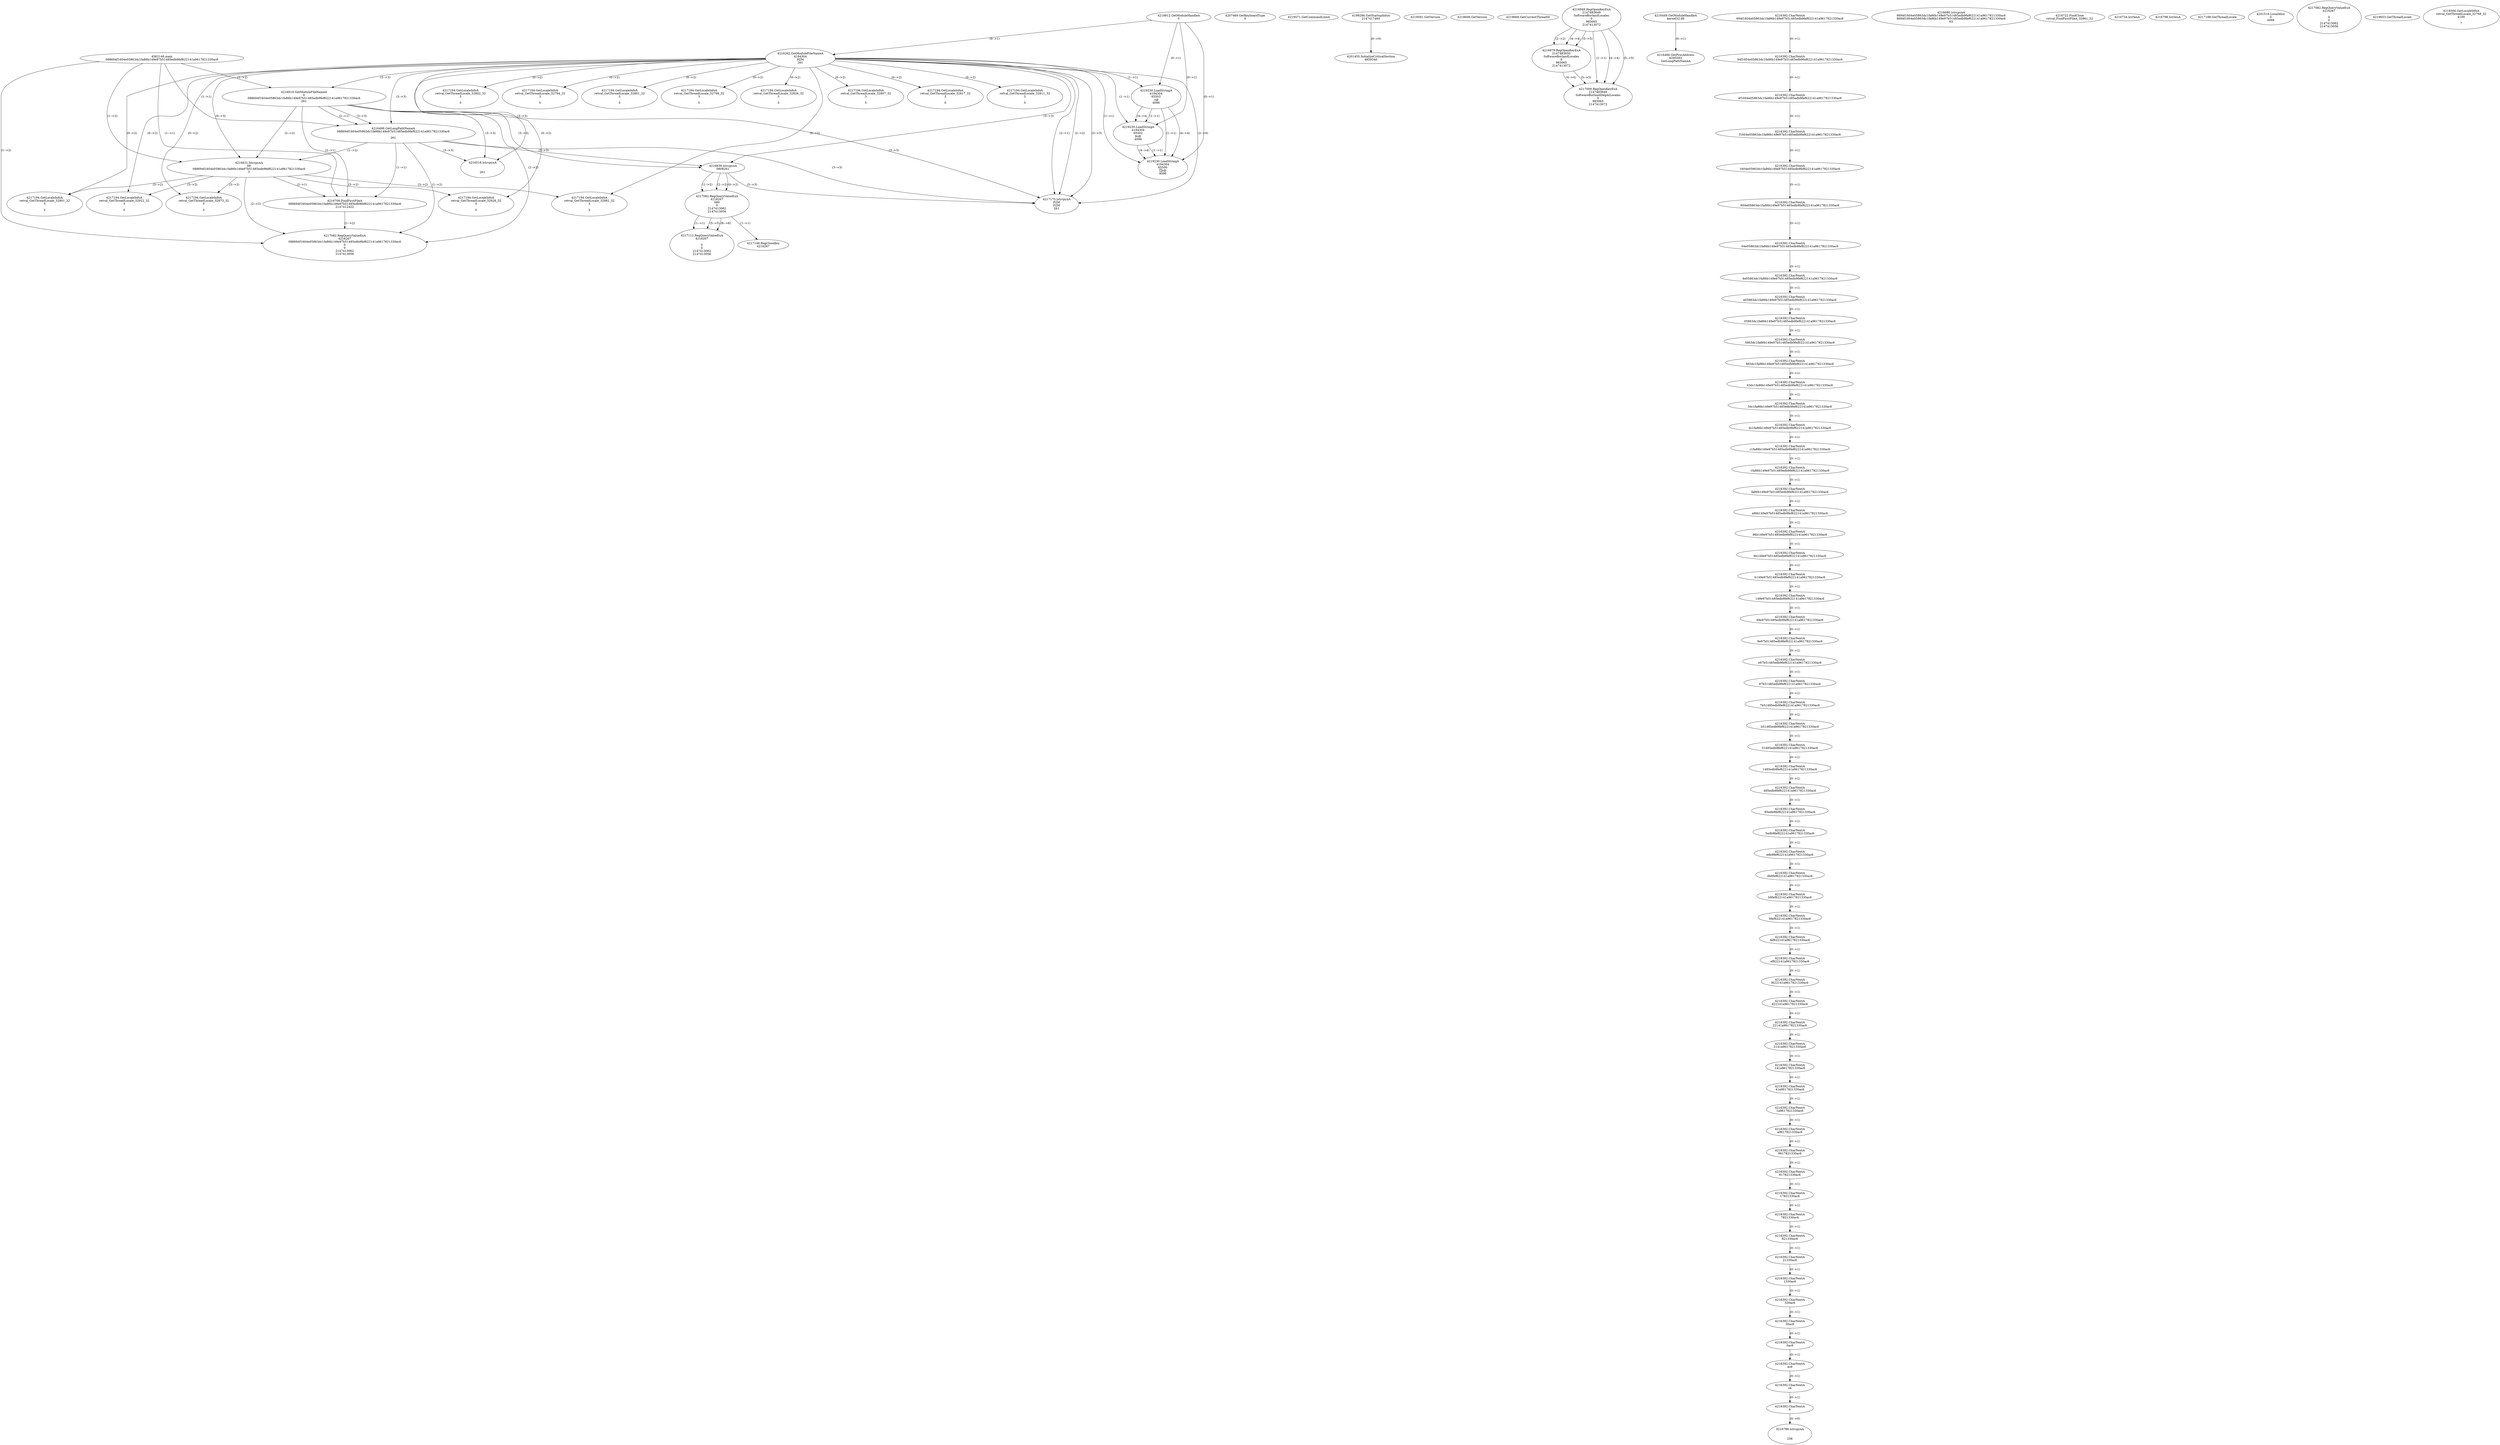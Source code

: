 // Global SCDG with merge call
digraph {
	0 [label="4562148.main
088694f1604e05863dc1fa86b149e97b51485edb9fef622141a9617821330ac6"]
	1 [label="4219912.GetModuleHandleA
0"]
	2 [label="4207469.GetKeyboardType
0"]
	3 [label="4219571.GetCommandLineA
"]
	4 [label="4199286.GetStartupInfoA
2147417460"]
	5 [label="4219591.GetVersion
"]
	6 [label="4219608.GetVersion
"]
	7 [label="4219668.GetCurrentThreadId
"]
	8 [label="4216262.GetModuleFileNameA
4194304
PZM
261"]
	1 -> 8 [label="(0-->1)"]
	9 [label="4216919.GetModuleFileNameA
0
088694f1604e05863dc1fa86b149e97b51485edb9fef622141a9617821330ac6
261"]
	0 -> 9 [label="(1-->2)"]
	8 -> 9 [label="(3-->3)"]
	10 [label="4216949.RegOpenKeyExA
2147483649
Software\Borland\Locales
0
983065
2147413072"]
	11 [label="4216449.GetModuleHandleA
kernel32.dll"]
	12 [label="4216466.GetProcAddress
6295592
GetLongPathNameA"]
	11 -> 12 [label="(0-->1)"]
	13 [label="4216496.GetLongPathNameA
088694f1604e05863dc1fa86b149e97b51485edb9fef622141a9617821330ac6

261"]
	0 -> 13 [label="(1-->1)"]
	9 -> 13 [label="(2-->1)"]
	8 -> 13 [label="(3-->3)"]
	9 -> 13 [label="(3-->3)"]
	14 [label="4216631.lstrcpynA
08
088694f1604e05863dc1fa86b149e97b51485edb9fef622141a9617821330ac6
3"]
	0 -> 14 [label="(1-->2)"]
	9 -> 14 [label="(2-->2)"]
	13 -> 14 [label="(1-->2)"]
	8 -> 14 [label="(0-->3)"]
	15 [label="4216392.CharNextA
694f1604e05863dc1fa86b149e97b51485edb9fef622141a9617821330ac6"]
	16 [label="4216392.CharNextA
94f1604e05863dc1fa86b149e97b51485edb9fef622141a9617821330ac6"]
	15 -> 16 [label="(0-->1)"]
	17 [label="4216392.CharNextA
4f1604e05863dc1fa86b149e97b51485edb9fef622141a9617821330ac6"]
	16 -> 17 [label="(0-->1)"]
	18 [label="4216392.CharNextA
f1604e05863dc1fa86b149e97b51485edb9fef622141a9617821330ac6"]
	17 -> 18 [label="(0-->1)"]
	19 [label="4216392.CharNextA
1604e05863dc1fa86b149e97b51485edb9fef622141a9617821330ac6"]
	18 -> 19 [label="(0-->1)"]
	20 [label="4216392.CharNextA
604e05863dc1fa86b149e97b51485edb9fef622141a9617821330ac6"]
	19 -> 20 [label="(0-->1)"]
	21 [label="4216392.CharNextA
04e05863dc1fa86b149e97b51485edb9fef622141a9617821330ac6"]
	20 -> 21 [label="(0-->1)"]
	22 [label="4216392.CharNextA
4e05863dc1fa86b149e97b51485edb9fef622141a9617821330ac6"]
	21 -> 22 [label="(0-->1)"]
	23 [label="4216392.CharNextA
e05863dc1fa86b149e97b51485edb9fef622141a9617821330ac6"]
	22 -> 23 [label="(0-->1)"]
	24 [label="4216392.CharNextA
05863dc1fa86b149e97b51485edb9fef622141a9617821330ac6"]
	23 -> 24 [label="(0-->1)"]
	25 [label="4216392.CharNextA
5863dc1fa86b149e97b51485edb9fef622141a9617821330ac6"]
	24 -> 25 [label="(0-->1)"]
	26 [label="4216392.CharNextA
863dc1fa86b149e97b51485edb9fef622141a9617821330ac6"]
	25 -> 26 [label="(0-->1)"]
	27 [label="4216392.CharNextA
63dc1fa86b149e97b51485edb9fef622141a9617821330ac6"]
	26 -> 27 [label="(0-->1)"]
	28 [label="4216392.CharNextA
3dc1fa86b149e97b51485edb9fef622141a9617821330ac6"]
	27 -> 28 [label="(0-->1)"]
	29 [label="4216392.CharNextA
dc1fa86b149e97b51485edb9fef622141a9617821330ac6"]
	28 -> 29 [label="(0-->1)"]
	30 [label="4216392.CharNextA
c1fa86b149e97b51485edb9fef622141a9617821330ac6"]
	29 -> 30 [label="(0-->1)"]
	31 [label="4216392.CharNextA
1fa86b149e97b51485edb9fef622141a9617821330ac6"]
	30 -> 31 [label="(0-->1)"]
	32 [label="4216392.CharNextA
fa86b149e97b51485edb9fef622141a9617821330ac6"]
	31 -> 32 [label="(0-->1)"]
	33 [label="4216392.CharNextA
a86b149e97b51485edb9fef622141a9617821330ac6"]
	32 -> 33 [label="(0-->1)"]
	34 [label="4216392.CharNextA
86b149e97b51485edb9fef622141a9617821330ac6"]
	33 -> 34 [label="(0-->1)"]
	35 [label="4216392.CharNextA
6b149e97b51485edb9fef622141a9617821330ac6"]
	34 -> 35 [label="(0-->1)"]
	36 [label="4216392.CharNextA
b149e97b51485edb9fef622141a9617821330ac6"]
	35 -> 36 [label="(0-->1)"]
	37 [label="4216392.CharNextA
149e97b51485edb9fef622141a9617821330ac6"]
	36 -> 37 [label="(0-->1)"]
	38 [label="4216392.CharNextA
49e97b51485edb9fef622141a9617821330ac6"]
	37 -> 38 [label="(0-->1)"]
	39 [label="4216392.CharNextA
9e97b51485edb9fef622141a9617821330ac6"]
	38 -> 39 [label="(0-->1)"]
	40 [label="4216392.CharNextA
e97b51485edb9fef622141a9617821330ac6"]
	39 -> 40 [label="(0-->1)"]
	41 [label="4216392.CharNextA
97b51485edb9fef622141a9617821330ac6"]
	40 -> 41 [label="(0-->1)"]
	42 [label="4216392.CharNextA
7b51485edb9fef622141a9617821330ac6"]
	41 -> 42 [label="(0-->1)"]
	43 [label="4216392.CharNextA
b51485edb9fef622141a9617821330ac6"]
	42 -> 43 [label="(0-->1)"]
	44 [label="4216392.CharNextA
51485edb9fef622141a9617821330ac6"]
	43 -> 44 [label="(0-->1)"]
	45 [label="4216392.CharNextA
1485edb9fef622141a9617821330ac6"]
	44 -> 45 [label="(0-->1)"]
	46 [label="4216392.CharNextA
485edb9fef622141a9617821330ac6"]
	45 -> 46 [label="(0-->1)"]
	47 [label="4216392.CharNextA
85edb9fef622141a9617821330ac6"]
	46 -> 47 [label="(0-->1)"]
	48 [label="4216392.CharNextA
5edb9fef622141a9617821330ac6"]
	47 -> 48 [label="(0-->1)"]
	49 [label="4216392.CharNextA
edb9fef622141a9617821330ac6"]
	48 -> 49 [label="(0-->1)"]
	50 [label="4216392.CharNextA
db9fef622141a9617821330ac6"]
	49 -> 50 [label="(0-->1)"]
	51 [label="4216392.CharNextA
b9fef622141a9617821330ac6"]
	50 -> 51 [label="(0-->1)"]
	52 [label="4216392.CharNextA
9fef622141a9617821330ac6"]
	51 -> 52 [label="(0-->1)"]
	53 [label="4216392.CharNextA
fef622141a9617821330ac6"]
	52 -> 53 [label="(0-->1)"]
	54 [label="4216392.CharNextA
ef622141a9617821330ac6"]
	53 -> 54 [label="(0-->1)"]
	55 [label="4216392.CharNextA
f622141a9617821330ac6"]
	54 -> 55 [label="(0-->1)"]
	56 [label="4216392.CharNextA
622141a9617821330ac6"]
	55 -> 56 [label="(0-->1)"]
	57 [label="4216392.CharNextA
22141a9617821330ac6"]
	56 -> 57 [label="(0-->1)"]
	58 [label="4216392.CharNextA
2141a9617821330ac6"]
	57 -> 58 [label="(0-->1)"]
	59 [label="4216392.CharNextA
141a9617821330ac6"]
	58 -> 59 [label="(0-->1)"]
	60 [label="4216392.CharNextA
41a9617821330ac6"]
	59 -> 60 [label="(0-->1)"]
	61 [label="4216392.CharNextA
1a9617821330ac6"]
	60 -> 61 [label="(0-->1)"]
	62 [label="4216392.CharNextA
a9617821330ac6"]
	61 -> 62 [label="(0-->1)"]
	63 [label="4216392.CharNextA
9617821330ac6"]
	62 -> 63 [label="(0-->1)"]
	64 [label="4216392.CharNextA
617821330ac6"]
	63 -> 64 [label="(0-->1)"]
	65 [label="4216392.CharNextA
17821330ac6"]
	64 -> 65 [label="(0-->1)"]
	66 [label="4216392.CharNextA
7821330ac6"]
	65 -> 66 [label="(0-->1)"]
	67 [label="4216392.CharNextA
821330ac6"]
	66 -> 67 [label="(0-->1)"]
	68 [label="4216392.CharNextA
21330ac6"]
	67 -> 68 [label="(0-->1)"]
	69 [label="4216392.CharNextA
1330ac6"]
	68 -> 69 [label="(0-->1)"]
	70 [label="4216392.CharNextA
330ac6"]
	69 -> 70 [label="(0-->1)"]
	71 [label="4216392.CharNextA
30ac6"]
	70 -> 71 [label="(0-->1)"]
	72 [label="4216392.CharNextA
0ac6"]
	71 -> 72 [label="(0-->1)"]
	73 [label="4216392.CharNextA
ac6"]
	72 -> 73 [label="(0-->1)"]
	74 [label="4216392.CharNextA
c6"]
	73 -> 74 [label="(0-->1)"]
	75 [label="4216392.CharNextA
6"]
	74 -> 75 [label="(0-->1)"]
	76 [label="4216690.lstrcpynA
8694f1604e05863dc1fa86b149e97b51485edb9fef622141a9617821330ac6
8694f1604e05863dc1fa86b149e97b51485edb9fef622141a9617821330ac6
63"]
	77 [label="4216709.FindFirstFileA
088694f1604e05863dc1fa86b149e97b51485edb9fef622141a9617821330ac6
2147412422"]
	0 -> 77 [label="(1-->1)"]
	9 -> 77 [label="(2-->1)"]
	13 -> 77 [label="(1-->1)"]
	14 -> 77 [label="(2-->1)"]
	78 [label="4216722.FindClose
retval_FindFirstFileA_32861_32"]
	79 [label="4216734.lstrlenA
"]
	80 [label="4216786.lstrcpynA


258"]
	75 -> 80 [label="(0-->0)"]
	81 [label="4216798.lstrlenA
"]
	82 [label="4216839.lstrcpynA
08\
08\
261"]
	8 -> 82 [label="(3-->3)"]
	9 -> 82 [label="(3-->3)"]
	13 -> 82 [label="(3-->3)"]
	83 [label="4217082.RegQueryValueExA
4216267
08\
0
0
2147413062
2147413056"]
	82 -> 83 [label="(1-->2)"]
	82 -> 83 [label="(2-->2)"]
	82 -> 83 [label="(0-->2)"]
	84 [label="4217146.RegCloseKey
4216267"]
	83 -> 84 [label="(1-->1)"]
	85 [label="4217175.lstrcpynA
PZM
PZM
261"]
	8 -> 85 [label="(2-->1)"]
	8 -> 85 [label="(2-->2)"]
	8 -> 85 [label="(3-->3)"]
	9 -> 85 [label="(3-->3)"]
	13 -> 85 [label="(3-->3)"]
	82 -> 85 [label="(3-->3)"]
	8 -> 85 [label="(2-->0)"]
	86 [label="4217188.GetThreadLocale
"]
	87 [label="4217194.GetLocaleInfoA
retval_GetThreadLocale_32901_32
3

5"]
	8 -> 87 [label="(0-->2)"]
	14 -> 87 [label="(3-->2)"]
	88 [label="4219230.LoadStringA
4194304
65503
,s@
4096"]
	1 -> 88 [label="(0-->1)"]
	8 -> 88 [label="(1-->1)"]
	89 [label="4201455.InitializeCriticalSection
4859340"]
	4 -> 89 [label="(0-->0)"]
	90 [label="4201516.LocalAlloc
0
4088"]
	91 [label="4217112.RegQueryValueExA
4216267

0
0
2147413062
2147413056"]
	83 -> 91 [label="(1-->1)"]
	83 -> 91 [label="(5-->5)"]
	83 -> 91 [label="(6-->6)"]
	92 [label="4217194.GetLocaleInfoA
retval_GetThreadLocale_32922_32
3

5"]
	8 -> 92 [label="(0-->2)"]
	14 -> 92 [label="(3-->2)"]
	93 [label="4219230.LoadStringA
4194304
65502
$s@
4096"]
	1 -> 93 [label="(0-->1)"]
	8 -> 93 [label="(1-->1)"]
	88 -> 93 [label="(1-->1)"]
	88 -> 93 [label="(4-->4)"]
	94 [label="4217082.RegQueryValueExA
4216267
088694f1604e05863dc1fa86b149e97b51485edb9fef622141a9617821330ac6
0
0
2147413062
2147413056"]
	0 -> 94 [label="(1-->2)"]
	9 -> 94 [label="(2-->2)"]
	13 -> 94 [label="(1-->2)"]
	14 -> 94 [label="(2-->2)"]
	77 -> 94 [label="(1-->2)"]
	95 [label="4217194.GetLocaleInfoA
retval_GetThreadLocale_32873_32
3

5"]
	8 -> 95 [label="(0-->2)"]
	14 -> 95 [label="(3-->2)"]
	96 [label="4217194.GetLocaleInfoA
retval_GetThreadLocale_32928_32
3

5"]
	8 -> 96 [label="(0-->2)"]
	14 -> 96 [label="(3-->2)"]
	97 [label="4216518.lstrcpynA


261"]
	8 -> 97 [label="(3-->3)"]
	9 -> 97 [label="(3-->3)"]
	13 -> 97 [label="(3-->3)"]
	98 [label="4217082.RegQueryValueExA
4216267

0
0
2147413062
2147413056"]
	99 [label="4217194.GetLocaleInfoA
retval_GetThreadLocale_32802_32
3

5"]
	8 -> 99 [label="(0-->2)"]
	100 [label="4219230.LoadStringA
4194304
65500
s@
4096"]
	1 -> 100 [label="(0-->1)"]
	8 -> 100 [label="(1-->1)"]
	88 -> 100 [label="(1-->1)"]
	93 -> 100 [label="(1-->1)"]
	88 -> 100 [label="(4-->4)"]
	93 -> 100 [label="(4-->4)"]
	101 [label="4216979.RegOpenKeyExA
2147483650
Software\Borland\Locales
0
983065
2147413072"]
	10 -> 101 [label="(2-->2)"]
	10 -> 101 [label="(4-->4)"]
	10 -> 101 [label="(5-->5)"]
	102 [label="4217194.GetLocaleInfoA
retval_GetThreadLocale_32794_32
3

5"]
	8 -> 102 [label="(0-->2)"]
	103 [label="4217194.GetLocaleInfoA
retval_GetThreadLocale_32801_32
3

5"]
	8 -> 103 [label="(0-->2)"]
	104 [label="4217194.GetLocaleInfoA
retval_GetThreadLocale_32799_32
3

5"]
	8 -> 104 [label="(0-->2)"]
	105 [label="4219653.GetThreadLocale
"]
	106 [label="4219306.GetLocaleInfoA
retval_GetThreadLocale_32768_32
4100

7"]
	107 [label="4217194.GetLocaleInfoA
retval_GetThreadLocale_32826_32
3

5"]
	8 -> 107 [label="(0-->2)"]
	108 [label="4217194.GetLocaleInfoA
retval_GetThreadLocale_32807_32
3

5"]
	8 -> 108 [label="(0-->2)"]
	109 [label="4217194.GetLocaleInfoA
retval_GetThreadLocale_32817_32
3

5"]
	8 -> 109 [label="(0-->2)"]
	110 [label="4217009.RegOpenKeyExA
2147483649
Software\Borland\Delphi\Locales
0
983065
2147413072"]
	10 -> 110 [label="(1-->1)"]
	10 -> 110 [label="(4-->4)"]
	101 -> 110 [label="(4-->4)"]
	10 -> 110 [label="(5-->5)"]
	101 -> 110 [label="(5-->5)"]
	111 [label="4217194.GetLocaleInfoA
retval_GetThreadLocale_32811_32
3

5"]
	8 -> 111 [label="(0-->2)"]
	112 [label="4217194.GetLocaleInfoA
retval_GetThreadLocale_32881_32
3

5"]
	8 -> 112 [label="(0-->2)"]
	14 -> 112 [label="(3-->2)"]
}
